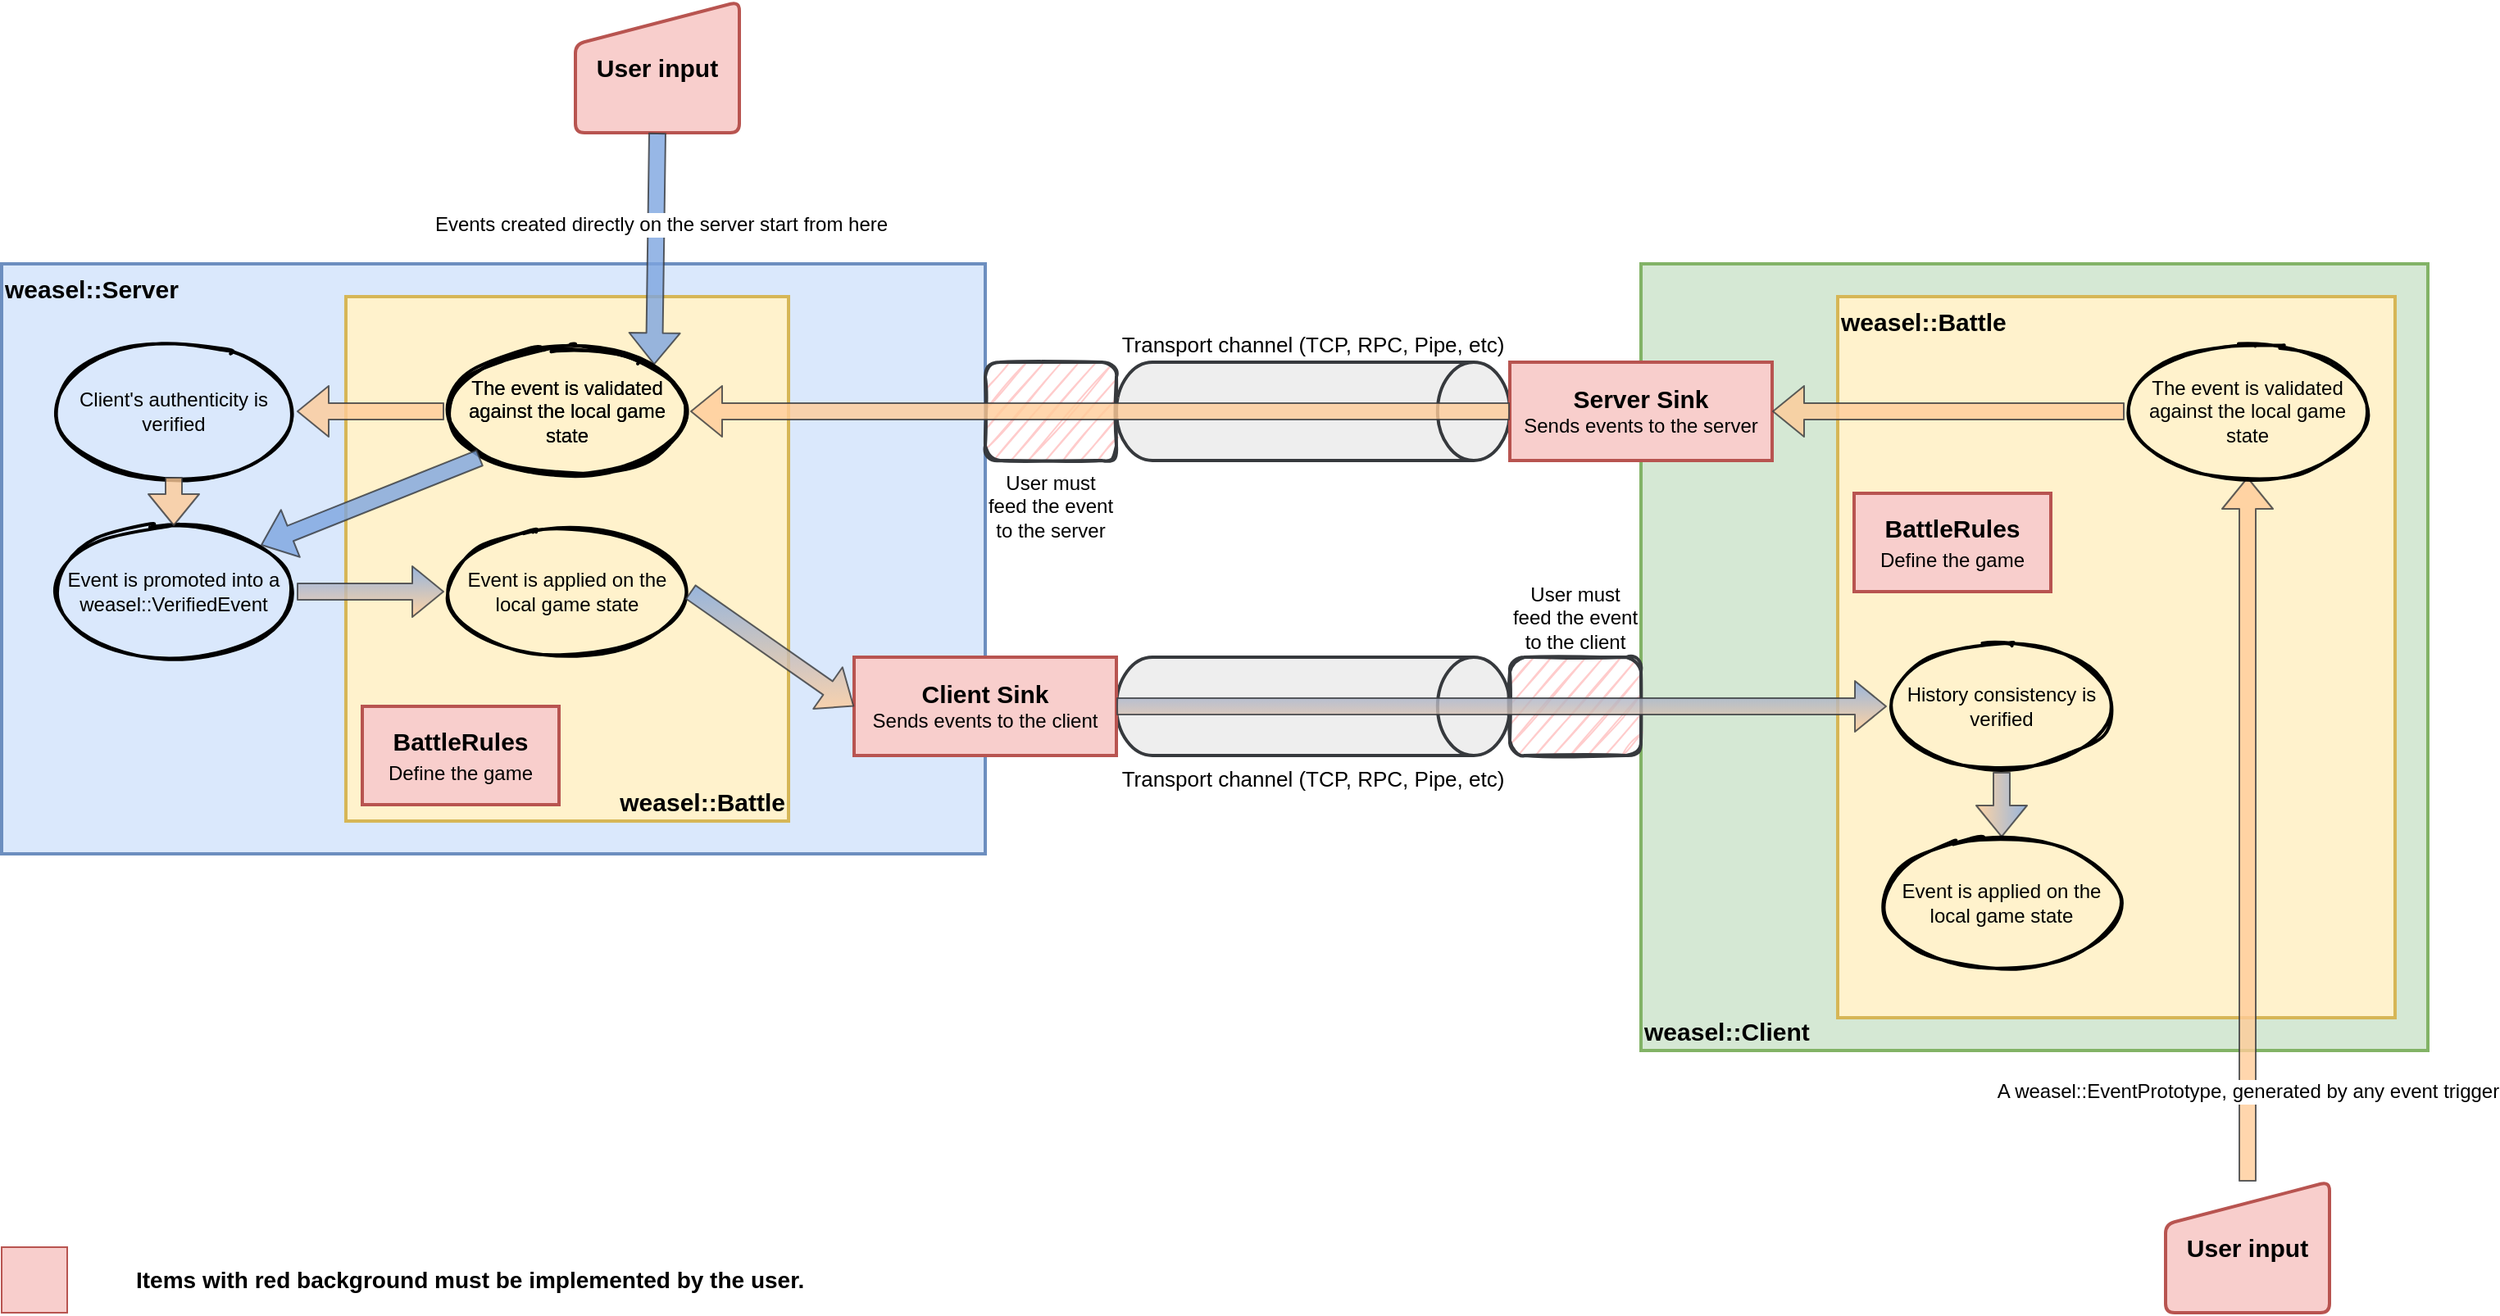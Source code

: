 <mxfile version="13.3.9" type="device"><diagram id="zyk7ZQq9Ikl9bDpdkwlE" name="Page-1"><mxGraphModel dx="1636" dy="1794" grid="1" gridSize="10" guides="1" tooltips="1" connect="1" arrows="1" fold="1" page="1" pageScale="1" pageWidth="850" pageHeight="1100" math="0" shadow="0"><root><mxCell id="0"/><mxCell id="1" parent="0"/><mxCell id="p2Ja1lwUVO38ICPGEHte-3" value="&lt;div style=&quot;font-size: 15px&quot;&gt;&lt;font style=&quot;font-size: 15px&quot;&gt;&lt;b&gt;&lt;font style=&quot;font-size: 15px&quot;&gt;weasel::Server&lt;/font&gt;&lt;/b&gt;&lt;/font&gt;&lt;/div&gt;" style="rounded=0;whiteSpace=wrap;html=1;fillColor=#dae8fc;strokeColor=#6c8ebf;align=left;labelPosition=center;verticalLabelPosition=middle;verticalAlign=top;strokeWidth=2;" vertex="1" parent="1"><mxGeometry x="-80" y="160" width="600" height="360" as="geometry"/></mxCell><mxCell id="p2Ja1lwUVO38ICPGEHte-4" value="&lt;font style=&quot;font-size: 15px&quot;&gt;&lt;b&gt;&lt;font style=&quot;font-size: 15px&quot;&gt;weasel::Client&lt;/font&gt;&lt;/b&gt;&lt;/font&gt;" style="rounded=0;whiteSpace=wrap;html=1;fillColor=#d5e8d4;strokeColor=#82b366;align=left;labelPosition=center;verticalLabelPosition=middle;verticalAlign=bottom;strokeWidth=2;" vertex="1" parent="1"><mxGeometry x="920" y="160" width="480" height="480" as="geometry"/></mxCell><mxCell id="p2Ja1lwUVO38ICPGEHte-6" value="&lt;font style=&quot;font-size: 15px&quot;&gt;&lt;b&gt;&lt;font style=&quot;font-size: 15px&quot;&gt;weasel::Battle&lt;/font&gt;&lt;/b&gt;&lt;/font&gt;" style="rounded=0;whiteSpace=wrap;html=1;align=left;fillColor=#fff2cc;strokeColor=#d6b656;verticalAlign=top;strokeWidth=2;" vertex="1" parent="1"><mxGeometry x="1040" y="180" width="340" height="440" as="geometry"/></mxCell><mxCell id="p2Ja1lwUVO38ICPGEHte-7" value="&lt;div&gt;&lt;font style=&quot;font-size: 15px&quot;&gt;&lt;b&gt;&lt;font style=&quot;font-size: 15px&quot;&gt;BattleRules&lt;/font&gt;&lt;/b&gt;&lt;/font&gt;&lt;/div&gt;&lt;div&gt;&lt;font style=&quot;font-size: 15px&quot;&gt;&lt;font style=&quot;font-size: 15px&quot;&gt;&lt;font style=&quot;font-size: 12px&quot;&gt;Define the game&lt;/font&gt;&lt;/font&gt;&lt;b&gt;&lt;font style=&quot;font-size: 15px&quot;&gt;&lt;br&gt;&lt;/font&gt;&lt;/b&gt;&lt;/font&gt;&lt;/div&gt;" style="rounded=0;whiteSpace=wrap;html=1;align=center;fillColor=#f8cecc;strokeColor=#b85450;strokeWidth=2;verticalAlign=middle;" vertex="1" parent="1"><mxGeometry x="1050" y="300" width="120" height="60" as="geometry"/></mxCell><mxCell id="p2Ja1lwUVO38ICPGEHte-11" value="&lt;b&gt;&lt;font style=&quot;font-size: 14px&quot;&gt;Items with red background must be implemented by the user.&lt;br&gt;&lt;/font&gt;&lt;/b&gt;" style="text;html=1;strokeColor=none;fillColor=none;align=left;verticalAlign=middle;whiteSpace=wrap;rounded=0;" vertex="1" parent="1"><mxGeometry y="760" width="430" height="40" as="geometry"/></mxCell><mxCell id="p2Ja1lwUVO38ICPGEHte-12" value="" style="whiteSpace=wrap;html=1;aspect=fixed;align=center;fillColor=#f8cecc;strokeColor=#b85450;" vertex="1" parent="1"><mxGeometry x="-80" y="760" width="40" height="40" as="geometry"/></mxCell><mxCell id="p2Ja1lwUVO38ICPGEHte-13" value="&lt;font style=&quot;font-size: 13px&quot;&gt;Transport channel (TCP, RPC, Pipe, etc) &lt;/font&gt;" style="strokeWidth=2;html=1;shape=mxgraph.flowchart.direct_data;whiteSpace=wrap;align=center;fillColor=#eeeeee;strokeColor=#36393d;verticalAlign=bottom;labelPosition=center;verticalLabelPosition=top;" vertex="1" parent="1"><mxGeometry x="600" y="220" width="240" height="60" as="geometry"/></mxCell><mxCell id="p2Ja1lwUVO38ICPGEHte-14" value="&lt;font style=&quot;font-size: 13px&quot;&gt;Transport channel (TCP, RPC, Pipe, etc) &lt;/font&gt;" style="strokeWidth=2;html=1;shape=mxgraph.flowchart.direct_data;whiteSpace=wrap;align=center;fillColor=#eeeeee;strokeColor=#36393d;verticalAlign=top;labelPosition=center;verticalLabelPosition=bottom;" vertex="1" parent="1"><mxGeometry x="600" y="400" width="240" height="60" as="geometry"/></mxCell><mxCell id="p2Ja1lwUVO38ICPGEHte-15" value="&lt;div&gt;&lt;b&gt;&lt;font style=&quot;font-size: 15px&quot;&gt;Server Sink&lt;/font&gt;&lt;/b&gt;&lt;/div&gt;Sends events to the server" style="rounded=0;whiteSpace=wrap;html=1;align=center;fillColor=#f8cecc;strokeColor=#b85450;verticalAlign=middle;strokeWidth=2;" vertex="1" parent="1"><mxGeometry x="840" y="220" width="160" height="60" as="geometry"/></mxCell><mxCell id="p2Ja1lwUVO38ICPGEHte-16" value="&lt;font style=&quot;font-size: 15px&quot;&gt;&lt;b&gt;&lt;font style=&quot;font-size: 15px&quot;&gt;weasel::Battle&lt;/font&gt;&lt;/b&gt;&lt;/font&gt;" style="rounded=0;whiteSpace=wrap;html=1;align=right;fillColor=#fff2cc;strokeColor=#d6b656;verticalAlign=bottom;strokeWidth=2;" vertex="1" parent="1"><mxGeometry x="130" y="180" width="270" height="320" as="geometry"/></mxCell><mxCell id="p2Ja1lwUVO38ICPGEHte-19" value="&lt;font style=&quot;font-size: 15px&quot;&gt;&lt;b&gt;User input&lt;br&gt;&lt;/b&gt;&lt;/font&gt;" style="html=1;strokeWidth=2;shape=manualInput;whiteSpace=wrap;rounded=1;size=26;arcSize=11;align=center;fillColor=#f8cecc;strokeColor=#b85450;sketch=0;" vertex="1" parent="1"><mxGeometry x="1240" y="720" width="100" height="80" as="geometry"/></mxCell><mxCell id="p2Ja1lwUVO38ICPGEHte-20" value="&lt;font style=&quot;font-size: 12px&quot;&gt;A weasel::EventPrototype, generated by any event trigger&lt;br&gt;&lt;/font&gt;" style="shape=flexArrow;endArrow=classic;html=1;exitX=0.5;exitY=0;exitDx=0;exitDy=0;fillColor=#ffcc99;strokeColor=#36393d;opacity=80;" edge="1" parent="1" source="p2Ja1lwUVO38ICPGEHte-19" target="p2Ja1lwUVO38ICPGEHte-23"><mxGeometry x="-0.744" width="50" height="50" relative="1" as="geometry"><mxPoint x="1070" y="510" as="sourcePoint"/><mxPoint x="1120" y="460" as="targetPoint"/><mxPoint as="offset"/></mxGeometry></mxCell><mxCell id="p2Ja1lwUVO38ICPGEHte-23" value="The event is validated against the local game state" style="ellipse;whiteSpace=wrap;html=1;strokeWidth=2;fillColor=none;align=center;sketch=1;" vertex="1" parent="1"><mxGeometry x="1215" y="210" width="150" height="80" as="geometry"/></mxCell><mxCell id="p2Ja1lwUVO38ICPGEHte-24" value="" style="shape=flexArrow;endArrow=classic;html=1;fillColor=#ffcc99;strokeColor=#36393d;entryX=1;entryY=0.5;entryDx=0;entryDy=0;exitX=0;exitY=0.5;exitDx=0;exitDy=0;opacity=80;" edge="1" parent="1" source="p2Ja1lwUVO38ICPGEHte-23" target="p2Ja1lwUVO38ICPGEHte-15"><mxGeometry width="50" height="50" relative="1" as="geometry"><mxPoint x="1100" y="470" as="sourcePoint"/><mxPoint x="1150" y="420" as="targetPoint"/></mxGeometry></mxCell><mxCell id="p2Ja1lwUVO38ICPGEHte-25" value="&lt;div&gt;&lt;font style=&quot;font-size: 15px&quot;&gt;&lt;b&gt;&lt;font style=&quot;font-size: 15px&quot;&gt;BattleRules&lt;/font&gt;&lt;/b&gt;&lt;/font&gt;&lt;/div&gt;&lt;div&gt;&lt;font style=&quot;font-size: 15px&quot;&gt;&lt;font style=&quot;font-size: 15px&quot;&gt;&lt;font style=&quot;font-size: 12px&quot;&gt;Define the game&lt;/font&gt;&lt;/font&gt;&lt;b&gt;&lt;font style=&quot;font-size: 15px&quot;&gt;&lt;br&gt;&lt;/font&gt;&lt;/b&gt;&lt;/font&gt;&lt;/div&gt;" style="rounded=0;whiteSpace=wrap;html=1;align=center;fillColor=#f8cecc;strokeColor=#b85450;strokeWidth=2;verticalAlign=middle;" vertex="1" parent="1"><mxGeometry x="140" y="430" width="120" height="60" as="geometry"/></mxCell><mxCell id="p2Ja1lwUVO38ICPGEHte-30" value="User must feed the event to the server" style="rounded=1;whiteSpace=wrap;html=1;strokeWidth=2;fillColor=#ffcccc;align=center;strokeColor=#36393d;verticalAlign=top;labelPosition=center;verticalLabelPosition=bottom;sketch=1;glass=0;shadow=0;" vertex="1" parent="1"><mxGeometry x="520" y="220" width="80" height="60" as="geometry"/></mxCell><mxCell id="p2Ja1lwUVO38ICPGEHte-29" value="" style="shape=flexArrow;endArrow=classic;html=1;fillColor=#ffcc99;strokeColor=#36393d;exitX=1;exitY=0.5;exitDx=0;exitDy=0;exitPerimeter=0;entryX=1;entryY=0.5;entryDx=0;entryDy=0;opacity=80;" edge="1" parent="1" source="p2Ja1lwUVO38ICPGEHte-13" target="p2Ja1lwUVO38ICPGEHte-39"><mxGeometry width="50" height="50" relative="1" as="geometry"><mxPoint x="770" y="470" as="sourcePoint"/><mxPoint x="820" y="420" as="targetPoint"/></mxGeometry></mxCell><mxCell id="p2Ja1lwUVO38ICPGEHte-37" value="User must feed the event to the client" style="rounded=1;whiteSpace=wrap;html=1;strokeWidth=2;fillColor=#ffcccc;align=center;strokeColor=#36393d;verticalAlign=bottom;labelPosition=center;verticalLabelPosition=top;sketch=1;glass=0;shadow=0;" vertex="1" parent="1"><mxGeometry x="840" y="400" width="80" height="60" as="geometry"/></mxCell><mxCell id="p2Ja1lwUVO38ICPGEHte-38" value="&lt;div&gt;&lt;b&gt;&lt;font style=&quot;font-size: 15px&quot;&gt;Client Sink&lt;/font&gt;&lt;/b&gt;&lt;/div&gt;Sends events to the client" style="rounded=0;whiteSpace=wrap;html=1;align=center;fillColor=#f8cecc;strokeColor=#b85450;verticalAlign=middle;strokeWidth=2;" vertex="1" parent="1"><mxGeometry x="440" y="400" width="160" height="60" as="geometry"/></mxCell><mxCell id="p2Ja1lwUVO38ICPGEHte-39" value="The event is validated against the local game state" style="ellipse;whiteSpace=wrap;html=1;strokeWidth=2;fillColor=none;align=center;sketch=1;" vertex="1" parent="1"><mxGeometry x="190" y="210" width="150" height="80" as="geometry"/></mxCell><mxCell id="p2Ja1lwUVO38ICPGEHte-41" value="Client's authenticity is verified" style="ellipse;whiteSpace=wrap;html=1;strokeWidth=2;fillColor=none;align=center;sketch=1;" vertex="1" parent="1"><mxGeometry x="-50" y="210" width="150" height="80" as="geometry"/></mxCell><mxCell id="p2Ja1lwUVO38ICPGEHte-43" value="" style="shape=flexArrow;endArrow=classic;html=1;fillColor=#ffcc99;opacity=80;exitX=0;exitY=0.5;exitDx=0;exitDy=0;strokeColor=#36393d;" edge="1" parent="1" source="p2Ja1lwUVO38ICPGEHte-39" target="p2Ja1lwUVO38ICPGEHte-41"><mxGeometry width="50" height="50" relative="1" as="geometry"><mxPoint x="360" y="470" as="sourcePoint"/><mxPoint x="410" y="420" as="targetPoint"/></mxGeometry></mxCell><mxCell id="p2Ja1lwUVO38ICPGEHte-44" value="Event is applied on the local game state" style="ellipse;whiteSpace=wrap;html=1;strokeWidth=2;fillColor=none;align=center;sketch=1;" vertex="1" parent="1"><mxGeometry x="190" y="320" width="150" height="80" as="geometry"/></mxCell><mxCell id="p2Ja1lwUVO38ICPGEHte-45" value="" style="shape=flexArrow;endArrow=classic;html=1;fillColor=#ffcc99;opacity=80;exitX=1;exitY=0.5;exitDx=0;exitDy=0;entryX=0;entryY=0.5;entryDx=0;entryDy=0;strokeColor=#36393d;labelBackgroundColor=none;gradientDirection=north;gradientColor=#7EA6E0;" edge="1" parent="1" source="p2Ja1lwUVO38ICPGEHte-53" target="p2Ja1lwUVO38ICPGEHte-44"><mxGeometry width="50" height="50" relative="1" as="geometry"><mxPoint x="120" y="410" as="sourcePoint"/><mxPoint x="170" y="360" as="targetPoint"/></mxGeometry></mxCell><mxCell id="p2Ja1lwUVO38ICPGEHte-46" value="" style="shape=flexArrow;endArrow=classic;html=1;fillColor=#ffcc99;opacity=80;entryX=0;entryY=0.5;entryDx=0;entryDy=0;exitX=1;exitY=0.5;exitDx=0;exitDy=0;strokeColor=#36393d;gradientDirection=north;gradientColor=#7EA6E0;" edge="1" parent="1" source="p2Ja1lwUVO38ICPGEHte-44" target="p2Ja1lwUVO38ICPGEHte-38"><mxGeometry width="50" height="50" relative="1" as="geometry"><mxPoint x="290" y="410" as="sourcePoint"/><mxPoint x="340" y="360" as="targetPoint"/></mxGeometry></mxCell><mxCell id="p2Ja1lwUVO38ICPGEHte-49" value="" style="shape=flexArrow;endArrow=classic;html=1;labelBackgroundColor=none;fillColor=#ffcc99;opacity=80;exitX=0.5;exitY=1;exitDx=0;exitDy=0;strokeColor=#36393d;gradientColor=#7EA6E0;gradientDirection=east;" edge="1" parent="1" source="p2Ja1lwUVO38ICPGEHte-57" target="p2Ja1lwUVO38ICPGEHte-50"><mxGeometry width="50" height="50" relative="1" as="geometry"><mxPoint x="320" y="410" as="sourcePoint"/><mxPoint x="370" y="360" as="targetPoint"/></mxGeometry></mxCell><mxCell id="p2Ja1lwUVO38ICPGEHte-50" value="Event is applied on the local game state" style="ellipse;whiteSpace=wrap;html=1;strokeWidth=2;fillColor=none;align=center;sketch=1;" vertex="1" parent="1"><mxGeometry x="1065" y="510" width="150" height="80" as="geometry"/></mxCell><mxCell id="p2Ja1lwUVO38ICPGEHte-53" value="Event is promoted into a weasel::VerifiedEvent" style="ellipse;whiteSpace=wrap;html=1;strokeWidth=2;fillColor=none;align=center;sketch=1;" vertex="1" parent="1"><mxGeometry x="-50" y="320" width="150" height="80" as="geometry"/></mxCell><mxCell id="p2Ja1lwUVO38ICPGEHte-56" value="" style="shape=flexArrow;endArrow=classic;html=1;labelBackgroundColor=none;fillColor=#ffcc99;opacity=80;exitX=0.5;exitY=1;exitDx=0;exitDy=0;entryX=0.5;entryY=0;entryDx=0;entryDy=0;strokeColor=#36393d;" edge="1" parent="1" source="p2Ja1lwUVO38ICPGEHte-41" target="p2Ja1lwUVO38ICPGEHte-53"><mxGeometry width="50" height="50" relative="1" as="geometry"><mxPoint x="280" y="410" as="sourcePoint"/><mxPoint x="330" y="360" as="targetPoint"/></mxGeometry></mxCell><mxCell id="p2Ja1lwUVO38ICPGEHte-57" value="History consistency is verified" style="ellipse;whiteSpace=wrap;html=1;strokeWidth=2;fillColor=none;align=center;sketch=1;" vertex="1" parent="1"><mxGeometry x="1070" y="390" width="140" height="80" as="geometry"/></mxCell><mxCell id="p2Ja1lwUVO38ICPGEHte-58" value="" style="shape=flexArrow;endArrow=classic;html=1;labelBackgroundColor=none;fillColor=#ffcc99;opacity=80;exitX=1;exitY=0.5;exitDx=0;exitDy=0;strokeColor=#36393d;gradientColor=#7EA6E0;gradientDirection=north;" edge="1" parent="1" source="p2Ja1lwUVO38ICPGEHte-38" target="p2Ja1lwUVO38ICPGEHte-57"><mxGeometry width="50" height="50" relative="1" as="geometry"><mxPoint x="600" y="430" as="sourcePoint"/><mxPoint x="1070" y="430" as="targetPoint"/></mxGeometry></mxCell><mxCell id="p2Ja1lwUVO38ICPGEHte-61" value="&lt;font style=&quot;font-size: 15px&quot;&gt;&lt;b&gt;User input&lt;br&gt;&lt;/b&gt;&lt;/font&gt;" style="html=1;strokeWidth=2;shape=manualInput;whiteSpace=wrap;rounded=1;size=26;arcSize=11;align=center;fillColor=#f8cecc;strokeColor=#b85450;sketch=0;" vertex="1" parent="1"><mxGeometry x="270" width="100" height="80" as="geometry"/></mxCell><mxCell id="p2Ja1lwUVO38ICPGEHte-62" value="" style="shape=flexArrow;endArrow=classic;html=1;labelBackgroundColor=none;opacity=80;exitX=0.5;exitY=1;exitDx=0;exitDy=0;entryX=1;entryY=0;entryDx=0;entryDy=0;strokeColor=#36393d;fillColor=#7EA6E0;" edge="1" parent="1" source="p2Ja1lwUVO38ICPGEHte-61" target="p2Ja1lwUVO38ICPGEHte-64"><mxGeometry width="50" height="50" relative="1" as="geometry"><mxPoint x="140" y="530" as="sourcePoint"/><mxPoint x="190" y="480" as="targetPoint"/></mxGeometry></mxCell><mxCell id="p2Ja1lwUVO38ICPGEHte-63" value="&lt;font style=&quot;font-size: 12px&quot;&gt;Events created directly on the server start from here&lt;br&gt;&lt;/font&gt;" style="edgeLabel;html=1;align=center;verticalAlign=middle;resizable=0;points=[];" vertex="1" connectable="0" parent="p2Ja1lwUVO38ICPGEHte-62"><mxGeometry x="-0.38" y="1" relative="1" as="geometry"><mxPoint x="1" y="12" as="offset"/></mxGeometry></mxCell><mxCell id="p2Ja1lwUVO38ICPGEHte-64" value="The event is validated against the local game state" style="ellipse;whiteSpace=wrap;html=1;strokeWidth=2;fillColor=none;align=center;sketch=1;" vertex="1" parent="1"><mxGeometry x="190" y="210" width="150" height="80" as="geometry"/></mxCell><mxCell id="p2Ja1lwUVO38ICPGEHte-67" value="" style="shape=flexArrow;endArrow=classic;html=1;labelBackgroundColor=none;opacity=80;exitX=0;exitY=1;exitDx=0;exitDy=0;entryX=1;entryY=0;entryDx=0;entryDy=0;strokeColor=#36393d;fillColor=#7EA6E0;" edge="1" parent="1" source="p2Ja1lwUVO38ICPGEHte-64" target="p2Ja1lwUVO38ICPGEHte-53"><mxGeometry width="50" height="50" relative="1" as="geometry"><mxPoint x="260" y="260" as="sourcePoint"/><mxPoint x="310" y="210" as="targetPoint"/></mxGeometry></mxCell></root></mxGraphModel></diagram></mxfile>